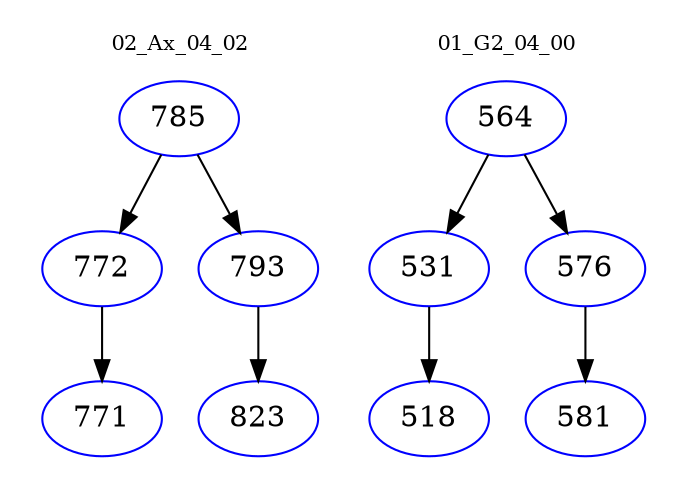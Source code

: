 digraph{
subgraph cluster_0 {
color = white
label = "02_Ax_04_02";
fontsize=10;
T0_785 [label="785", color="blue"]
T0_785 -> T0_772 [color="black"]
T0_772 [label="772", color="blue"]
T0_772 -> T0_771 [color="black"]
T0_771 [label="771", color="blue"]
T0_785 -> T0_793 [color="black"]
T0_793 [label="793", color="blue"]
T0_793 -> T0_823 [color="black"]
T0_823 [label="823", color="blue"]
}
subgraph cluster_1 {
color = white
label = "01_G2_04_00";
fontsize=10;
T1_564 [label="564", color="blue"]
T1_564 -> T1_531 [color="black"]
T1_531 [label="531", color="blue"]
T1_531 -> T1_518 [color="black"]
T1_518 [label="518", color="blue"]
T1_564 -> T1_576 [color="black"]
T1_576 [label="576", color="blue"]
T1_576 -> T1_581 [color="black"]
T1_581 [label="581", color="blue"]
}
}
